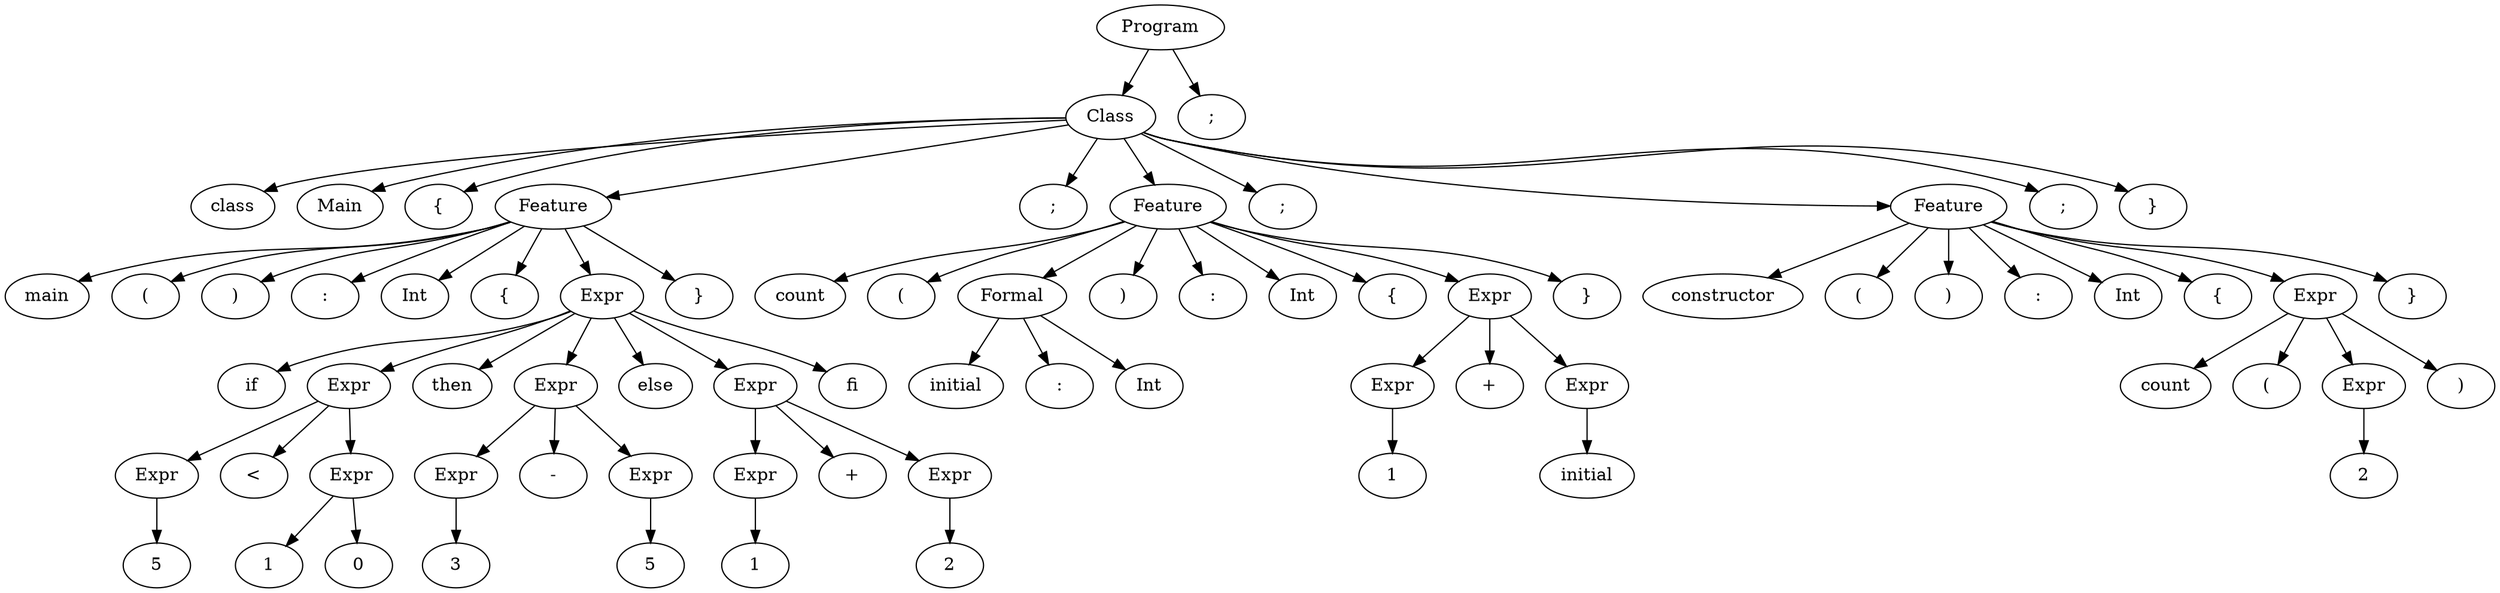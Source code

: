 digraph {
	0 [label=Program]
	0 -> 1
	1 [label=Class]
	1 -> 2
	2 [label=class]
	1 -> 3
	3 [label=Main]
	1 -> 4
	4 [label="{"]
	1 -> 5
	5 [label=Feature]
	5 -> 6
	6 [label=main]
	5 -> 7
	7 [label="("]
	5 -> 8
	8 [label=")"]
	5 -> 9
	9 [label=":"]
	5 -> 10
	10 [label=Int]
	5 -> 11
	11 [label="{"]
	5 -> 12
	12 [label=Expr]
	12 -> 13
	13 [label=if]
	12 -> 14
	14 [label=Expr]
	14 -> 15
	15 [label=Expr]
	15 -> 16
	16 [label=5]
	14 -> 17
	17 [label="<"]
	14 -> 18
	18 [label=Expr]
	18 -> 19
	19 [label=1]
	18 -> 20
	20 [label=0]
	12 -> 21
	21 [label=then]
	12 -> 22
	22 [label=Expr]
	22 -> 23
	23 [label=Expr]
	23 -> 24
	24 [label=3]
	22 -> 25
	25 [label="-"]
	22 -> 26
	26 [label=Expr]
	26 -> 27
	27 [label=5]
	12 -> 28
	28 [label=else]
	12 -> 29
	29 [label=Expr]
	29 -> 30
	30 [label=Expr]
	30 -> 31
	31 [label=1]
	29 -> 32
	32 [label="+"]
	29 -> 33
	33 [label=Expr]
	33 -> 34
	34 [label=2]
	12 -> 35
	35 [label=fi]
	5 -> 36
	36 [label="}"]
	1 -> 37
	37 [label=";"]
	1 -> 38
	38 [label=Feature]
	38 -> 39
	39 [label=count]
	38 -> 40
	40 [label="("]
	38 -> 41
	41 [label=Formal]
	41 -> 42
	42 [label=initial]
	41 -> 43
	43 [label=":"]
	41 -> 44
	44 [label=Int]
	38 -> 45
	45 [label=")"]
	38 -> 46
	46 [label=":"]
	38 -> 47
	47 [label=Int]
	38 -> 48
	48 [label="{"]
	38 -> 49
	49 [label=Expr]
	49 -> 50
	50 [label=Expr]
	50 -> 51
	51 [label=1]
	49 -> 52
	52 [label="+"]
	49 -> 53
	53 [label=Expr]
	53 -> 54
	54 [label=initial]
	38 -> 55
	55 [label="}"]
	1 -> 56
	56 [label=";"]
	1 -> 57
	57 [label=Feature]
	57 -> 58
	58 [label=constructor]
	57 -> 59
	59 [label="("]
	57 -> 60
	60 [label=")"]
	57 -> 61
	61 [label=":"]
	57 -> 62
	62 [label=Int]
	57 -> 63
	63 [label="{"]
	57 -> 64
	64 [label=Expr]
	64 -> 65
	65 [label=count]
	64 -> 66
	66 [label="("]
	64 -> 67
	67 [label=Expr]
	67 -> 68
	68 [label=2]
	64 -> 69
	69 [label=")"]
	57 -> 70
	70 [label="}"]
	1 -> 71
	71 [label=";"]
	1 -> 72
	72 [label="}"]
	0 -> 73
	73 [label=";"]
}
